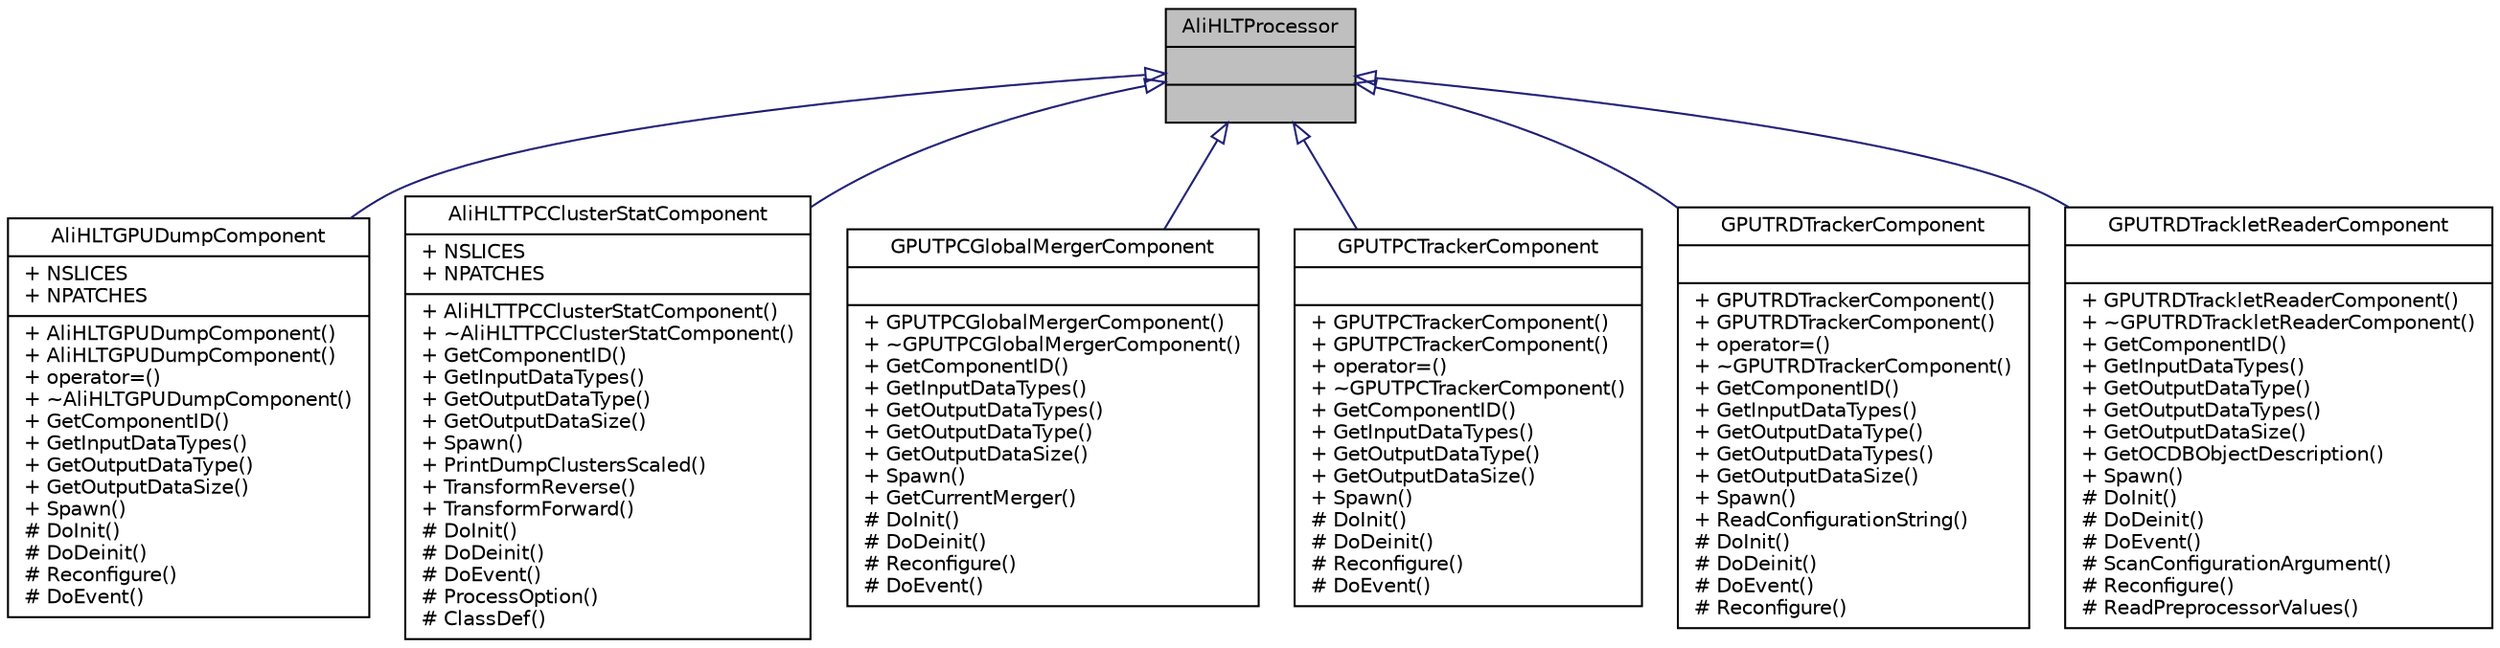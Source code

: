digraph "AliHLTProcessor"
{
 // INTERACTIVE_SVG=YES
  bgcolor="transparent";
  edge [fontname="Helvetica",fontsize="10",labelfontname="Helvetica",labelfontsize="10"];
  node [fontname="Helvetica",fontsize="10",shape=record];
  Node1 [label="{AliHLTProcessor\n||}",height=0.2,width=0.4,color="black", fillcolor="grey75", style="filled", fontcolor="black"];
  Node1 -> Node2 [dir="back",color="midnightblue",fontsize="10",style="solid",arrowtail="onormal",fontname="Helvetica"];
  Node2 [label="{AliHLTGPUDumpComponent\n|+ NSLICES\l+ NPATCHES\l|+ AliHLTGPUDumpComponent()\l+ AliHLTGPUDumpComponent()\l+ operator=()\l+ ~AliHLTGPUDumpComponent()\l+ GetComponentID()\l+ GetInputDataTypes()\l+ GetOutputDataType()\l+ GetOutputDataSize()\l+ Spawn()\l# DoInit()\l# DoDeinit()\l# Reconfigure()\l# DoEvent()\l}",height=0.2,width=0.4,color="black",URL="$d9/d09/classAliHLTGPUDumpComponent.html"];
  Node1 -> Node3 [dir="back",color="midnightblue",fontsize="10",style="solid",arrowtail="onormal",fontname="Helvetica"];
  Node3 [label="{AliHLTTPCClusterStatComponent\n|+ NSLICES\l+ NPATCHES\l|+ AliHLTTPCClusterStatComponent()\l+ ~AliHLTTPCClusterStatComponent()\l+ GetComponentID()\l+ GetInputDataTypes()\l+ GetOutputDataType()\l+ GetOutputDataSize()\l+ Spawn()\l+ PrintDumpClustersScaled()\l+ TransformReverse()\l+ TransformForward()\l# DoInit()\l# DoDeinit()\l# DoEvent()\l# ProcessOption()\l# ClassDef()\l}",height=0.2,width=0.4,color="black",URL="$db/dc1/classAliHLTTPCClusterStatComponent.html"];
  Node1 -> Node4 [dir="back",color="midnightblue",fontsize="10",style="solid",arrowtail="onormal",fontname="Helvetica"];
  Node4 [label="{GPUTPCGlobalMergerComponent\n||+ GPUTPCGlobalMergerComponent()\l+ ~GPUTPCGlobalMergerComponent()\l+ GetComponentID()\l+ GetInputDataTypes()\l+ GetOutputDataTypes()\l+ GetOutputDataType()\l+ GetOutputDataSize()\l+ Spawn()\l+ GetCurrentMerger()\l# DoInit()\l# DoDeinit()\l# Reconfigure()\l# DoEvent()\l}",height=0.2,width=0.4,color="black",URL="$d1/d77/classGPUTPCGlobalMergerComponent.html"];
  Node1 -> Node5 [dir="back",color="midnightblue",fontsize="10",style="solid",arrowtail="onormal",fontname="Helvetica"];
  Node5 [label="{GPUTPCTrackerComponent\n||+ GPUTPCTrackerComponent()\l+ GPUTPCTrackerComponent()\l+ operator=()\l+ ~GPUTPCTrackerComponent()\l+ GetComponentID()\l+ GetInputDataTypes()\l+ GetOutputDataType()\l+ GetOutputDataSize()\l+ Spawn()\l# DoInit()\l# DoDeinit()\l# Reconfigure()\l# DoEvent()\l}",height=0.2,width=0.4,color="black",URL="$d6/d5b/classGPUTPCTrackerComponent.html"];
  Node1 -> Node6 [dir="back",color="midnightblue",fontsize="10",style="solid",arrowtail="onormal",fontname="Helvetica"];
  Node6 [label="{GPUTRDTrackerComponent\n||+ GPUTRDTrackerComponent()\l+ GPUTRDTrackerComponent()\l+ operator=()\l+ ~GPUTRDTrackerComponent()\l+ GetComponentID()\l+ GetInputDataTypes()\l+ GetOutputDataType()\l+ GetOutputDataTypes()\l+ GetOutputDataSize()\l+ Spawn()\l+ ReadConfigurationString()\l# DoInit()\l# DoDeinit()\l# DoEvent()\l# Reconfigure()\l}",height=0.2,width=0.4,color="black",URL="$df/d66/classGPUTRDTrackerComponent.html"];
  Node1 -> Node7 [dir="back",color="midnightblue",fontsize="10",style="solid",arrowtail="onormal",fontname="Helvetica"];
  Node7 [label="{GPUTRDTrackletReaderComponent\n||+ GPUTRDTrackletReaderComponent()\l+ ~GPUTRDTrackletReaderComponent()\l+ GetComponentID()\l+ GetInputDataTypes()\l+ GetOutputDataType()\l+ GetOutputDataTypes()\l+ GetOutputDataSize()\l+ GetOCDBObjectDescription()\l+ Spawn()\l# DoInit()\l# DoDeinit()\l# DoEvent()\l# ScanConfigurationArgument()\l# Reconfigure()\l# ReadPreprocessorValues()\l}",height=0.2,width=0.4,color="black",URL="$d2/d96/classGPUTRDTrackletReaderComponent.html"];
}
